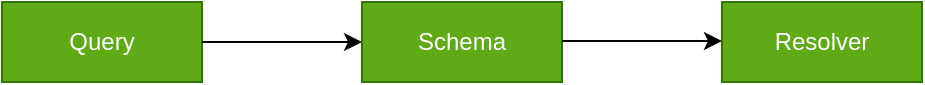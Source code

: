 <mxfile version="16.1.0" type="device"><diagram id="ti_ICc_8NoRF6nOljOyn" name="Page-1"><mxGraphModel dx="868" dy="425" grid="1" gridSize="10" guides="1" tooltips="1" connect="1" arrows="1" fold="1" page="1" pageScale="1" pageWidth="827" pageHeight="1169" math="0" shadow="0"><root><mxCell id="0"/><mxCell id="1" parent="0"/><mxCell id="Z_AhtcB7SBWULaoZOZ7c-1" value="Query" style="rounded=0;whiteSpace=wrap;html=1;fillColor=#60a917;strokeColor=#2D7600;fontColor=#ffffff;" vertex="1" parent="1"><mxGeometry x="60" y="160" width="100" height="40" as="geometry"/></mxCell><mxCell id="Z_AhtcB7SBWULaoZOZ7c-2" value="Schema" style="rounded=0;whiteSpace=wrap;html=1;fillColor=#60a917;strokeColor=#2D7600;fontColor=#ffffff;" vertex="1" parent="1"><mxGeometry x="240" y="160" width="100" height="40" as="geometry"/></mxCell><mxCell id="Z_AhtcB7SBWULaoZOZ7c-3" value="Resolver" style="rounded=0;whiteSpace=wrap;html=1;fillColor=#60a917;strokeColor=#2D7600;fontColor=#ffffff;" vertex="1" parent="1"><mxGeometry x="420" y="160" width="100" height="40" as="geometry"/></mxCell><mxCell id="Z_AhtcB7SBWULaoZOZ7c-4" value="" style="endArrow=classic;html=1;rounded=0;exitX=1;exitY=0.5;exitDx=0;exitDy=0;entryX=0;entryY=0.5;entryDx=0;entryDy=0;" edge="1" parent="1" source="Z_AhtcB7SBWULaoZOZ7c-1" target="Z_AhtcB7SBWULaoZOZ7c-2"><mxGeometry width="50" height="50" relative="1" as="geometry"><mxPoint x="390" y="250" as="sourcePoint"/><mxPoint x="440" y="200" as="targetPoint"/></mxGeometry></mxCell><mxCell id="Z_AhtcB7SBWULaoZOZ7c-5" value="" style="endArrow=classic;html=1;rounded=0;exitX=1;exitY=0.5;exitDx=0;exitDy=0;entryX=0;entryY=0.5;entryDx=0;entryDy=0;" edge="1" parent="1"><mxGeometry width="50" height="50" relative="1" as="geometry"><mxPoint x="340" y="179.5" as="sourcePoint"/><mxPoint x="420" y="179.5" as="targetPoint"/></mxGeometry></mxCell></root></mxGraphModel></diagram></mxfile>